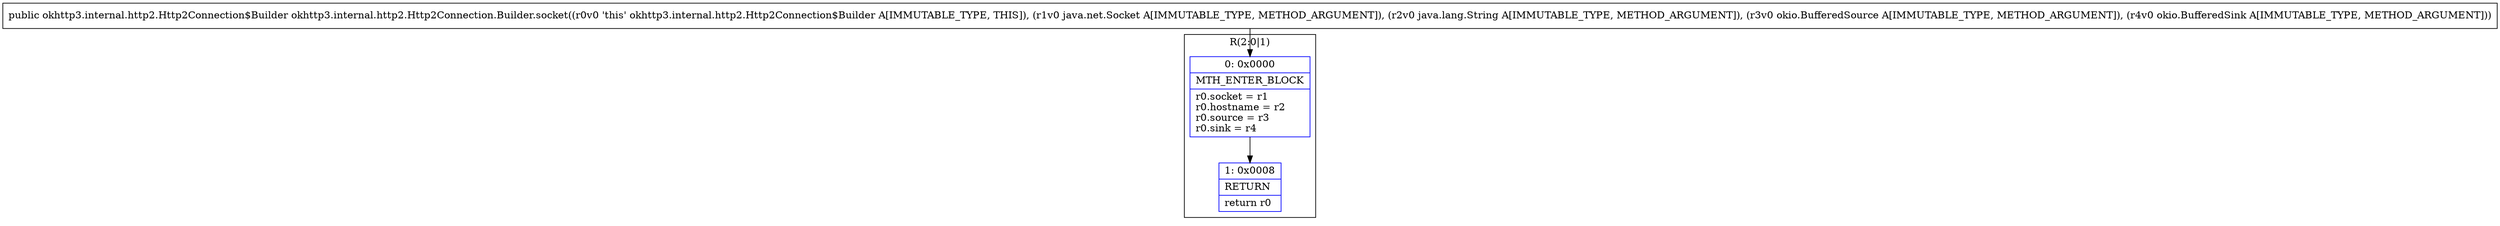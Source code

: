 digraph "CFG forokhttp3.internal.http2.Http2Connection.Builder.socket(Ljava\/net\/Socket;Ljava\/lang\/String;Lokio\/BufferedSource;Lokio\/BufferedSink;)Lokhttp3\/internal\/http2\/Http2Connection$Builder;" {
subgraph cluster_Region_432174259 {
label = "R(2:0|1)";
node [shape=record,color=blue];
Node_0 [shape=record,label="{0\:\ 0x0000|MTH_ENTER_BLOCK\l|r0.socket = r1\lr0.hostname = r2\lr0.source = r3\lr0.sink = r4\l}"];
Node_1 [shape=record,label="{1\:\ 0x0008|RETURN\l|return r0\l}"];
}
MethodNode[shape=record,label="{public okhttp3.internal.http2.Http2Connection$Builder okhttp3.internal.http2.Http2Connection.Builder.socket((r0v0 'this' okhttp3.internal.http2.Http2Connection$Builder A[IMMUTABLE_TYPE, THIS]), (r1v0 java.net.Socket A[IMMUTABLE_TYPE, METHOD_ARGUMENT]), (r2v0 java.lang.String A[IMMUTABLE_TYPE, METHOD_ARGUMENT]), (r3v0 okio.BufferedSource A[IMMUTABLE_TYPE, METHOD_ARGUMENT]), (r4v0 okio.BufferedSink A[IMMUTABLE_TYPE, METHOD_ARGUMENT])) }"];
MethodNode -> Node_0;
Node_0 -> Node_1;
}


